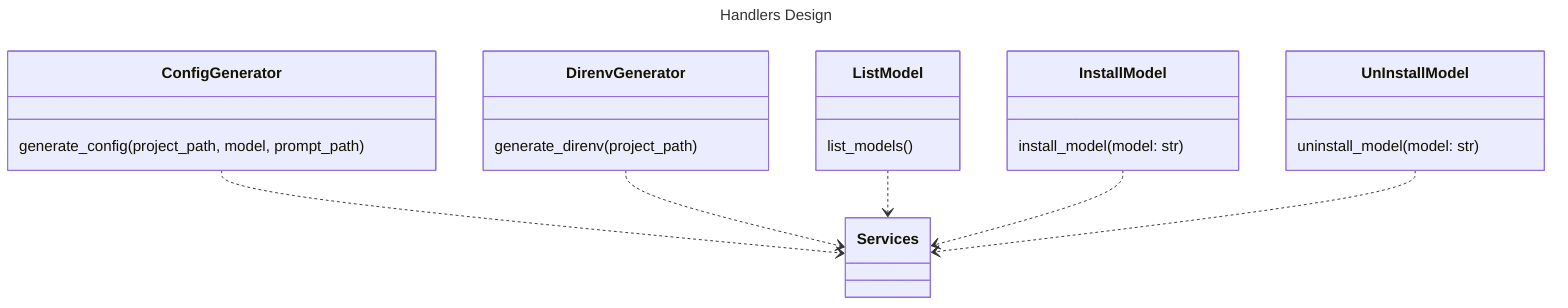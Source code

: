 ---
title: Handlers Design
---
classDiagram
    class ConfigGenerator {
        generate_config(project_path, model, prompt_path)
    }

    class DirenvGenerator {
        generate_direnv(project_path)
    }

    class ListModel {
        list_models()
    }

    class InstallModel {
        install_model(model: str)
    }

    class UnInstallModel {
        uninstall_model(model: str)
    }

    ConfigGenerator ..> Services
    DirenvGenerator ..> Services
    ListModel ..> Services
    InstallModel ..> Services
    UnInstallModel ..> Services